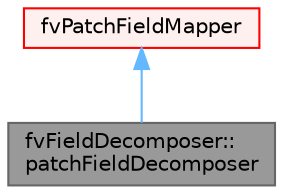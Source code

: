 digraph "fvFieldDecomposer::patchFieldDecomposer"
{
 // LATEX_PDF_SIZE
  bgcolor="transparent";
  edge [fontname=Helvetica,fontsize=10,labelfontname=Helvetica,labelfontsize=10];
  node [fontname=Helvetica,fontsize=10,shape=box,height=0.2,width=0.4];
  Node1 [id="Node000001",label="fvFieldDecomposer::\lpatchFieldDecomposer",height=0.2,width=0.4,color="gray40", fillcolor="grey60", style="filled", fontcolor="black",tooltip=" "];
  Node2 -> Node1 [id="edge1_Node000001_Node000002",dir="back",color="steelblue1",style="solid",tooltip=" "];
  Node2 [id="Node000002",label="fvPatchFieldMapper",height=0.2,width=0.4,color="red", fillcolor="#FFF0F0", style="filled",URL="$classFoam_1_1fvPatchFieldMapper.html",tooltip="A FieldMapper for finite-volume patch fields."];
}
